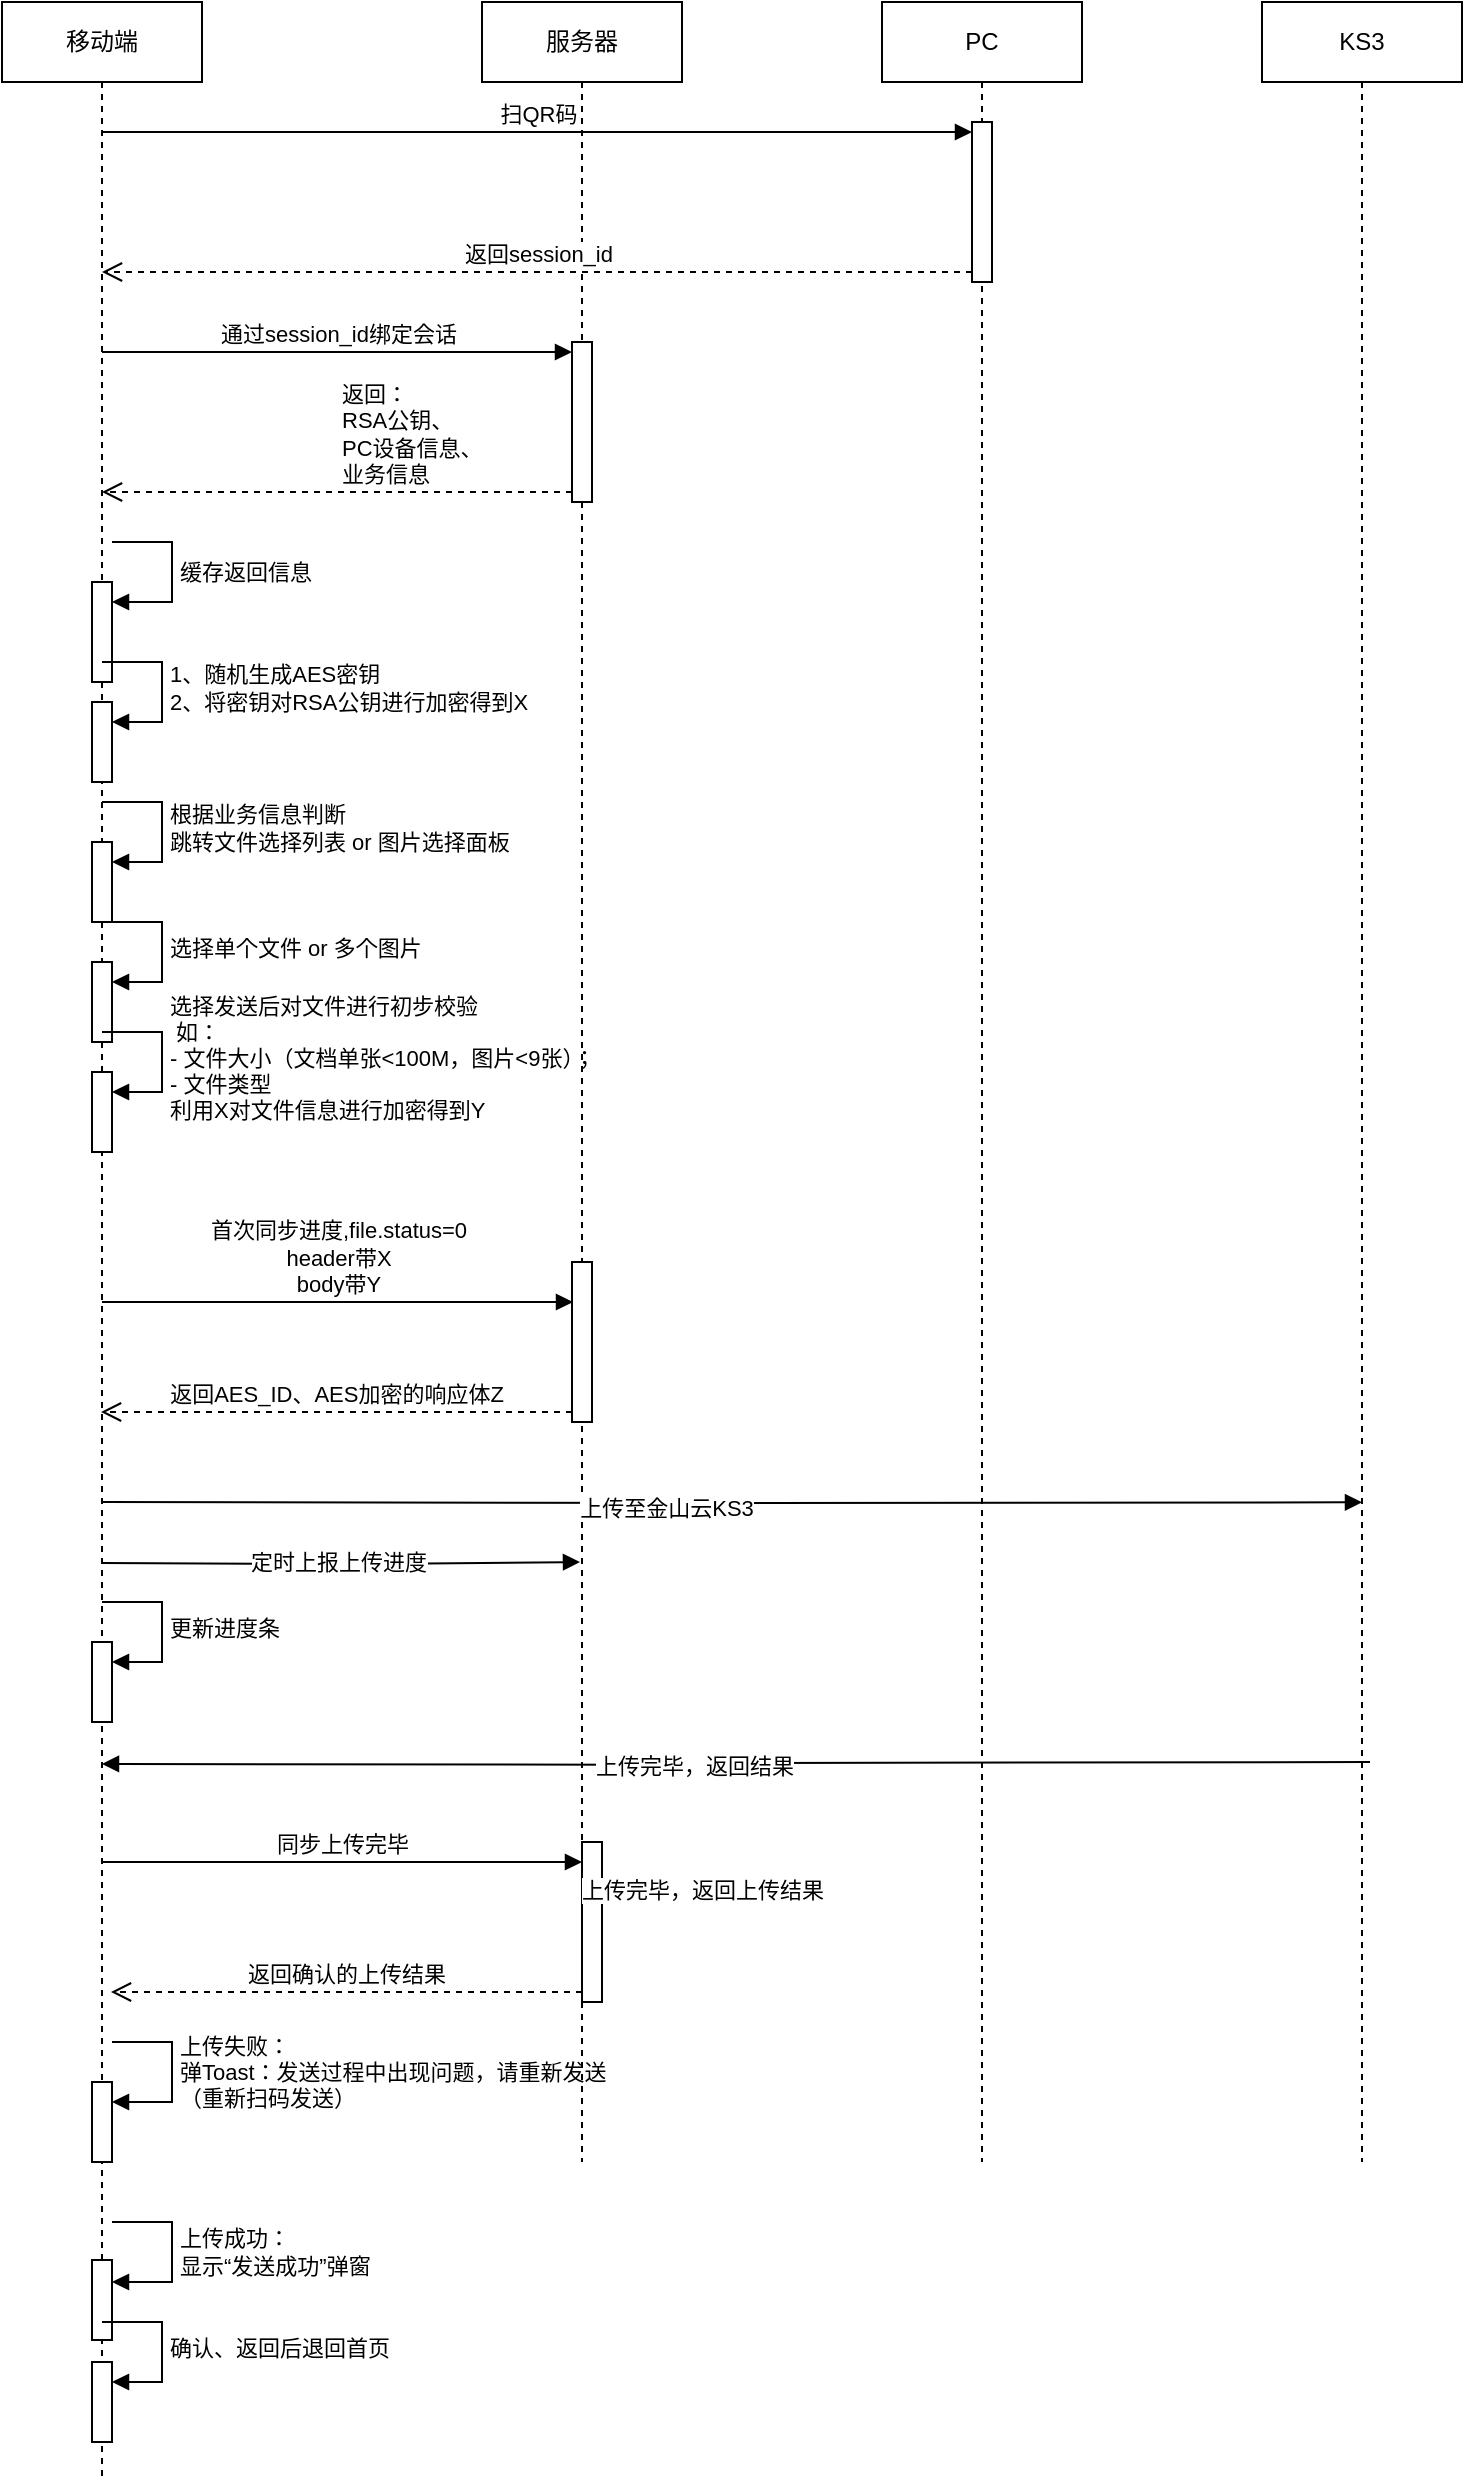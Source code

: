 <mxfile version="26.1.0">
  <diagram name="第 1 页" id="KWkgEdpOjVHMtZQRW1S4">
    <mxGraphModel dx="2261" dy="761" grid="1" gridSize="10" guides="1" tooltips="1" connect="1" arrows="1" fold="1" page="1" pageScale="1" pageWidth="827" pageHeight="1169" math="0" shadow="0">
      <root>
        <mxCell id="0" />
        <mxCell id="1" parent="0" />
        <mxCell id="ek3mOPpYoSzIFYNzSie1-1" value="移动端" style="shape=umlLifeline;perimeter=lifelinePerimeter;whiteSpace=wrap;html=1;container=1;dropTarget=0;collapsible=0;recursiveResize=0;outlineConnect=0;portConstraint=eastwest;newEdgeStyle={&quot;curved&quot;:0,&quot;rounded&quot;:0};" vertex="1" parent="1">
          <mxGeometry x="-50" y="40" width="100" height="1240" as="geometry" />
        </mxCell>
        <mxCell id="ek3mOPpYoSzIFYNzSie1-19" value="" style="html=1;points=[[0,0,0,0,5],[0,1,0,0,-5],[1,0,0,0,5],[1,1,0,0,-5]];perimeter=orthogonalPerimeter;outlineConnect=0;targetShapes=umlLifeline;portConstraint=eastwest;newEdgeStyle={&quot;curved&quot;:0,&quot;rounded&quot;:0};" vertex="1" parent="ek3mOPpYoSzIFYNzSie1-1">
          <mxGeometry x="45" y="290" width="10" height="50" as="geometry" />
        </mxCell>
        <mxCell id="ek3mOPpYoSzIFYNzSie1-20" value="缓存返回信息" style="html=1;align=left;spacingLeft=2;endArrow=block;rounded=0;edgeStyle=orthogonalEdgeStyle;curved=0;rounded=0;" edge="1" target="ek3mOPpYoSzIFYNzSie1-19" parent="ek3mOPpYoSzIFYNzSie1-1">
          <mxGeometry relative="1" as="geometry">
            <mxPoint x="55" y="270" as="sourcePoint" />
            <Array as="points">
              <mxPoint x="85" y="300" />
            </Array>
          </mxGeometry>
        </mxCell>
        <mxCell id="ek3mOPpYoSzIFYNzSie1-21" value="" style="html=1;points=[[0,0,0,0,5],[0,1,0,0,-5],[1,0,0,0,5],[1,1,0,0,-5]];perimeter=orthogonalPerimeter;outlineConnect=0;targetShapes=umlLifeline;portConstraint=eastwest;newEdgeStyle={&quot;curved&quot;:0,&quot;rounded&quot;:0};" vertex="1" parent="ek3mOPpYoSzIFYNzSie1-1">
          <mxGeometry x="45" y="350" width="10" height="40" as="geometry" />
        </mxCell>
        <mxCell id="ek3mOPpYoSzIFYNzSie1-22" value="1、随机生成AES密钥&lt;div&gt;2、将密钥对RSA公钥进行加密得到X&lt;/div&gt;" style="html=1;align=left;spacingLeft=2;endArrow=block;rounded=0;edgeStyle=orthogonalEdgeStyle;curved=0;rounded=0;" edge="1" target="ek3mOPpYoSzIFYNzSie1-21" parent="ek3mOPpYoSzIFYNzSie1-1">
          <mxGeometry relative="1" as="geometry">
            <mxPoint x="50" y="330" as="sourcePoint" />
            <Array as="points">
              <mxPoint x="80" y="360" />
            </Array>
          </mxGeometry>
        </mxCell>
        <mxCell id="ek3mOPpYoSzIFYNzSie1-23" value="" style="html=1;points=[[0,0,0,0,5],[0,1,0,0,-5],[1,0,0,0,5],[1,1,0,0,-5]];perimeter=orthogonalPerimeter;outlineConnect=0;targetShapes=umlLifeline;portConstraint=eastwest;newEdgeStyle={&quot;curved&quot;:0,&quot;rounded&quot;:0};" vertex="1" parent="ek3mOPpYoSzIFYNzSie1-1">
          <mxGeometry x="45" y="420" width="10" height="40" as="geometry" />
        </mxCell>
        <mxCell id="ek3mOPpYoSzIFYNzSie1-24" value="根据业务信息判断&lt;div&gt;跳转文件选择列表 or 图片选择面板&lt;/div&gt;" style="html=1;align=left;spacingLeft=2;endArrow=block;rounded=0;edgeStyle=orthogonalEdgeStyle;curved=0;rounded=0;" edge="1" target="ek3mOPpYoSzIFYNzSie1-23" parent="ek3mOPpYoSzIFYNzSie1-1">
          <mxGeometry relative="1" as="geometry">
            <mxPoint x="50" y="400" as="sourcePoint" />
            <Array as="points">
              <mxPoint x="80" y="430" />
            </Array>
          </mxGeometry>
        </mxCell>
        <mxCell id="ek3mOPpYoSzIFYNzSie1-25" value="" style="html=1;points=[[0,0,0,0,5],[0,1,0,0,-5],[1,0,0,0,5],[1,1,0,0,-5]];perimeter=orthogonalPerimeter;outlineConnect=0;targetShapes=umlLifeline;portConstraint=eastwest;newEdgeStyle={&quot;curved&quot;:0,&quot;rounded&quot;:0};" vertex="1" parent="ek3mOPpYoSzIFYNzSie1-1">
          <mxGeometry x="45" y="480" width="10" height="40" as="geometry" />
        </mxCell>
        <mxCell id="ek3mOPpYoSzIFYNzSie1-26" value="选择单个文件 or 多个图片" style="html=1;align=left;spacingLeft=2;endArrow=block;rounded=0;edgeStyle=orthogonalEdgeStyle;curved=0;rounded=0;" edge="1" target="ek3mOPpYoSzIFYNzSie1-25" parent="ek3mOPpYoSzIFYNzSie1-1">
          <mxGeometry relative="1" as="geometry">
            <mxPoint x="50" y="460" as="sourcePoint" />
            <Array as="points">
              <mxPoint x="80" y="490" />
            </Array>
          </mxGeometry>
        </mxCell>
        <mxCell id="ek3mOPpYoSzIFYNzSie1-27" value="" style="html=1;points=[[0,0,0,0,5],[0,1,0,0,-5],[1,0,0,0,5],[1,1,0,0,-5]];perimeter=orthogonalPerimeter;outlineConnect=0;targetShapes=umlLifeline;portConstraint=eastwest;newEdgeStyle={&quot;curved&quot;:0,&quot;rounded&quot;:0};" vertex="1" parent="ek3mOPpYoSzIFYNzSie1-1">
          <mxGeometry x="45" y="535" width="10" height="40" as="geometry" />
        </mxCell>
        <mxCell id="ek3mOPpYoSzIFYNzSie1-28" value="选择发送后对文件进行初步校验&lt;div&gt;&amp;nbsp;如：&lt;/div&gt;&lt;div&gt;- 文件大小（文档单张&amp;lt;100M，图片&amp;lt;9张）；&lt;/div&gt;&lt;div&gt;- 文件类型&lt;/div&gt;&lt;div&gt;利用X对文件信息进行加密得到Y&lt;/div&gt;" style="html=1;align=left;spacingLeft=2;endArrow=block;rounded=0;edgeStyle=orthogonalEdgeStyle;curved=0;rounded=0;" edge="1" target="ek3mOPpYoSzIFYNzSie1-27" parent="ek3mOPpYoSzIFYNzSie1-1">
          <mxGeometry relative="1" as="geometry">
            <mxPoint x="50" y="515" as="sourcePoint" />
            <Array as="points">
              <mxPoint x="80" y="545" />
            </Array>
          </mxGeometry>
        </mxCell>
        <mxCell id="ek3mOPpYoSzIFYNzSie1-51" value="" style="html=1;points=[[0,0,0,0,5],[0,1,0,0,-5],[1,0,0,0,5],[1,1,0,0,-5]];perimeter=orthogonalPerimeter;outlineConnect=0;targetShapes=umlLifeline;portConstraint=eastwest;newEdgeStyle={&quot;curved&quot;:0,&quot;rounded&quot;:0};" vertex="1" parent="ek3mOPpYoSzIFYNzSie1-1">
          <mxGeometry x="45" y="1040" width="10" height="40" as="geometry" />
        </mxCell>
        <mxCell id="ek3mOPpYoSzIFYNzSie1-52" value="上传失败：&lt;div&gt;弹Toast：发送过程中出现问题，请重新发送&lt;br&gt;&lt;div&gt;（重新扫码发送）&lt;/div&gt;&lt;/div&gt;" style="html=1;align=left;spacingLeft=2;endArrow=block;rounded=0;edgeStyle=orthogonalEdgeStyle;curved=0;rounded=0;" edge="1" target="ek3mOPpYoSzIFYNzSie1-51" parent="ek3mOPpYoSzIFYNzSie1-1">
          <mxGeometry relative="1" as="geometry">
            <mxPoint x="55" y="1020" as="sourcePoint" />
            <Array as="points">
              <mxPoint x="85" y="1050" />
            </Array>
          </mxGeometry>
        </mxCell>
        <mxCell id="ek3mOPpYoSzIFYNzSie1-61" value="" style="html=1;points=[[0,0,0,0,5],[0,1,0,0,-5],[1,0,0,0,5],[1,1,0,0,-5]];perimeter=orthogonalPerimeter;outlineConnect=0;targetShapes=umlLifeline;portConstraint=eastwest;newEdgeStyle={&quot;curved&quot;:0,&quot;rounded&quot;:0};" vertex="1" parent="ek3mOPpYoSzIFYNzSie1-1">
          <mxGeometry x="45" y="1129" width="10" height="40" as="geometry" />
        </mxCell>
        <mxCell id="ek3mOPpYoSzIFYNzSie1-62" value="上传成功：&lt;div&gt;显示“发送成功”弹窗&lt;/div&gt;" style="html=1;align=left;spacingLeft=2;endArrow=block;rounded=0;edgeStyle=orthogonalEdgeStyle;curved=0;rounded=0;" edge="1" target="ek3mOPpYoSzIFYNzSie1-61" parent="ek3mOPpYoSzIFYNzSie1-1">
          <mxGeometry relative="1" as="geometry">
            <mxPoint x="55" y="1110" as="sourcePoint" />
            <Array as="points">
              <mxPoint x="85" y="1140" />
            </Array>
          </mxGeometry>
        </mxCell>
        <mxCell id="ek3mOPpYoSzIFYNzSie1-63" value="" style="html=1;points=[[0,0,0,0,5],[0,1,0,0,-5],[1,0,0,0,5],[1,1,0,0,-5]];perimeter=orthogonalPerimeter;outlineConnect=0;targetShapes=umlLifeline;portConstraint=eastwest;newEdgeStyle={&quot;curved&quot;:0,&quot;rounded&quot;:0};" vertex="1" parent="ek3mOPpYoSzIFYNzSie1-1">
          <mxGeometry x="45" y="820" width="10" height="40" as="geometry" />
        </mxCell>
        <mxCell id="ek3mOPpYoSzIFYNzSie1-64" value="更新进度条" style="html=1;align=left;spacingLeft=2;endArrow=block;rounded=0;edgeStyle=orthogonalEdgeStyle;curved=0;rounded=0;" edge="1" target="ek3mOPpYoSzIFYNzSie1-63" parent="ek3mOPpYoSzIFYNzSie1-1">
          <mxGeometry relative="1" as="geometry">
            <mxPoint x="50" y="800" as="sourcePoint" />
            <Array as="points">
              <mxPoint x="80" y="830" />
            </Array>
          </mxGeometry>
        </mxCell>
        <mxCell id="ek3mOPpYoSzIFYNzSie1-67" value="" style="html=1;points=[[0,0,0,0,5],[0,1,0,0,-5],[1,0,0,0,5],[1,1,0,0,-5]];perimeter=orthogonalPerimeter;outlineConnect=0;targetShapes=umlLifeline;portConstraint=eastwest;newEdgeStyle={&quot;curved&quot;:0,&quot;rounded&quot;:0};" vertex="1" parent="ek3mOPpYoSzIFYNzSie1-1">
          <mxGeometry x="45" y="1180" width="10" height="40" as="geometry" />
        </mxCell>
        <mxCell id="ek3mOPpYoSzIFYNzSie1-68" value="确认、返回后退回首页" style="html=1;align=left;spacingLeft=2;endArrow=block;rounded=0;edgeStyle=orthogonalEdgeStyle;curved=0;rounded=0;" edge="1" target="ek3mOPpYoSzIFYNzSie1-67" parent="ek3mOPpYoSzIFYNzSie1-1">
          <mxGeometry relative="1" as="geometry">
            <mxPoint x="50" y="1160" as="sourcePoint" />
            <Array as="points">
              <mxPoint x="80" y="1190" />
            </Array>
          </mxGeometry>
        </mxCell>
        <mxCell id="ek3mOPpYoSzIFYNzSie1-2" value="服务器" style="shape=umlLifeline;perimeter=lifelinePerimeter;whiteSpace=wrap;html=1;container=1;dropTarget=0;collapsible=0;recursiveResize=0;outlineConnect=0;portConstraint=eastwest;newEdgeStyle={&quot;curved&quot;:0,&quot;rounded&quot;:0};" vertex="1" parent="1">
          <mxGeometry x="190" y="40" width="100" height="1080" as="geometry" />
        </mxCell>
        <mxCell id="ek3mOPpYoSzIFYNzSie1-16" value="" style="html=1;points=[[0,0,0,0,5],[0,1,0,0,-5],[1,0,0,0,5],[1,1,0,0,-5]];perimeter=orthogonalPerimeter;outlineConnect=0;targetShapes=umlLifeline;portConstraint=eastwest;newEdgeStyle={&quot;curved&quot;:0,&quot;rounded&quot;:0};" vertex="1" parent="ek3mOPpYoSzIFYNzSie1-2">
          <mxGeometry x="45" y="170" width="10" height="80" as="geometry" />
        </mxCell>
        <mxCell id="ek3mOPpYoSzIFYNzSie1-34" value="" style="html=1;points=[[0,0,0,0,5],[0,1,0,0,-5],[1,0,0,0,5],[1,1,0,0,-5]];perimeter=orthogonalPerimeter;outlineConnect=0;targetShapes=umlLifeline;portConstraint=eastwest;newEdgeStyle={&quot;curved&quot;:0,&quot;rounded&quot;:0};" vertex="1" parent="ek3mOPpYoSzIFYNzSie1-2">
          <mxGeometry x="45" y="630" width="10" height="80" as="geometry" />
        </mxCell>
        <mxCell id="ek3mOPpYoSzIFYNzSie1-35" value="首次同步进度,file.status=0&lt;div&gt;header带X&lt;/div&gt;&lt;div&gt;body带Y&lt;/div&gt;" style="html=1;verticalAlign=bottom;endArrow=block;curved=0;rounded=0;entryX=0;entryY=0;entryDx=0;entryDy=5;" edge="1" parent="ek3mOPpYoSzIFYNzSie1-2">
          <mxGeometry relative="1" as="geometry">
            <mxPoint x="-190" y="650" as="sourcePoint" />
            <mxPoint x="45.5" y="650" as="targetPoint" />
          </mxGeometry>
        </mxCell>
        <mxCell id="ek3mOPpYoSzIFYNzSie1-36" value="返回AES_ID、AES加密的响应体Z" style="html=1;verticalAlign=bottom;endArrow=open;dashed=1;endSize=8;curved=0;rounded=0;exitX=0;exitY=1;exitDx=0;exitDy=-5;" edge="1" source="ek3mOPpYoSzIFYNzSie1-34" parent="ek3mOPpYoSzIFYNzSie1-2">
          <mxGeometry relative="1" as="geometry">
            <mxPoint x="-190.5" y="705" as="targetPoint" />
          </mxGeometry>
        </mxCell>
        <mxCell id="ek3mOPpYoSzIFYNzSie1-41" value="" style="endArrow=block;endFill=1;html=1;edgeStyle=orthogonalEdgeStyle;align=left;verticalAlign=top;rounded=0;entryX=0.5;entryY=0.807;entryDx=0;entryDy=0;entryPerimeter=0;" edge="1" parent="ek3mOPpYoSzIFYNzSie1-2">
          <mxGeometry x="-1" relative="1" as="geometry">
            <mxPoint x="-190" y="750" as="sourcePoint" />
            <mxPoint x="440" y="750.16" as="targetPoint" />
          </mxGeometry>
        </mxCell>
        <mxCell id="ek3mOPpYoSzIFYNzSie1-44" value="上传至金山云KS3" style="edgeLabel;html=1;align=center;verticalAlign=middle;resizable=0;points=[];" vertex="1" connectable="0" parent="ek3mOPpYoSzIFYNzSie1-41">
          <mxGeometry x="-0.078" y="-2" relative="1" as="geometry">
            <mxPoint x="-9" as="offset" />
          </mxGeometry>
        </mxCell>
        <mxCell id="ek3mOPpYoSzIFYNzSie1-45" value="" style="endArrow=block;endFill=1;html=1;edgeStyle=orthogonalEdgeStyle;align=left;verticalAlign=top;rounded=0;entryX=0.49;entryY=0.863;entryDx=0;entryDy=0;entryPerimeter=0;" edge="1" parent="ek3mOPpYoSzIFYNzSie1-2">
          <mxGeometry x="-1" relative="1" as="geometry">
            <mxPoint x="-190" y="780.56" as="sourcePoint" />
            <mxPoint x="49" y="780" as="targetPoint" />
          </mxGeometry>
        </mxCell>
        <mxCell id="ek3mOPpYoSzIFYNzSie1-47" value="定时上报上传进度" style="edgeLabel;html=1;align=center;verticalAlign=middle;resizable=0;points=[];" vertex="1" connectable="0" parent="ek3mOPpYoSzIFYNzSie1-45">
          <mxGeometry x="-0.016" y="1" relative="1" as="geometry">
            <mxPoint as="offset" />
          </mxGeometry>
        </mxCell>
        <mxCell id="ek3mOPpYoSzIFYNzSie1-58" value="" style="html=1;points=[[0,0,0,0,5],[0,1,0,0,-5],[1,0,0,0,5],[1,1,0,0,-5]];perimeter=orthogonalPerimeter;outlineConnect=0;targetShapes=umlLifeline;portConstraint=eastwest;newEdgeStyle={&quot;curved&quot;:0,&quot;rounded&quot;:0};" vertex="1" parent="ek3mOPpYoSzIFYNzSie1-2">
          <mxGeometry x="50" y="920" width="10" height="80" as="geometry" />
        </mxCell>
        <mxCell id="ek3mOPpYoSzIFYNzSie1-3" value="PC" style="shape=umlLifeline;perimeter=lifelinePerimeter;whiteSpace=wrap;html=1;container=1;dropTarget=0;collapsible=0;recursiveResize=0;outlineConnect=0;portConstraint=eastwest;newEdgeStyle={&quot;curved&quot;:0,&quot;rounded&quot;:0};" vertex="1" parent="1">
          <mxGeometry x="390" y="40" width="100" height="1080" as="geometry" />
        </mxCell>
        <mxCell id="ek3mOPpYoSzIFYNzSie1-10" value="" style="html=1;points=[[0,0,0,0,5],[0,1,0,0,-5],[1,0,0,0,5],[1,1,0,0,-5]];perimeter=orthogonalPerimeter;outlineConnect=0;targetShapes=umlLifeline;portConstraint=eastwest;newEdgeStyle={&quot;curved&quot;:0,&quot;rounded&quot;:0};" vertex="1" parent="ek3mOPpYoSzIFYNzSie1-3">
          <mxGeometry x="45" y="60" width="10" height="80" as="geometry" />
        </mxCell>
        <mxCell id="ek3mOPpYoSzIFYNzSie1-11" value="扫QR码" style="html=1;verticalAlign=bottom;endArrow=block;curved=0;rounded=0;entryX=0;entryY=0;entryDx=0;entryDy=5;" edge="1" target="ek3mOPpYoSzIFYNzSie1-10" parent="1" source="ek3mOPpYoSzIFYNzSie1-1">
          <mxGeometry relative="1" as="geometry">
            <mxPoint x="365" y="145" as="sourcePoint" />
          </mxGeometry>
        </mxCell>
        <mxCell id="ek3mOPpYoSzIFYNzSie1-12" value="返回session_id" style="html=1;verticalAlign=bottom;endArrow=open;dashed=1;endSize=8;curved=0;rounded=0;exitX=0;exitY=1;exitDx=0;exitDy=-5;" edge="1" source="ek3mOPpYoSzIFYNzSie1-10" parent="1" target="ek3mOPpYoSzIFYNzSie1-1">
          <mxGeometry relative="1" as="geometry">
            <mxPoint x="365" y="215" as="targetPoint" />
          </mxGeometry>
        </mxCell>
        <mxCell id="ek3mOPpYoSzIFYNzSie1-17" value="通过session_id绑定会话" style="html=1;verticalAlign=bottom;endArrow=block;curved=0;rounded=0;entryX=0;entryY=0;entryDx=0;entryDy=5;" edge="1" target="ek3mOPpYoSzIFYNzSie1-16" parent="1" source="ek3mOPpYoSzIFYNzSie1-1">
          <mxGeometry relative="1" as="geometry">
            <mxPoint x="165" y="215" as="sourcePoint" />
          </mxGeometry>
        </mxCell>
        <mxCell id="ek3mOPpYoSzIFYNzSie1-18" value="返回：&lt;div&gt;RSA公钥、&lt;/div&gt;&lt;div&gt;PC设备信息、&lt;/div&gt;&lt;div&gt;业务信息&lt;/div&gt;" style="html=1;verticalAlign=bottom;endArrow=open;dashed=1;endSize=8;curved=0;rounded=0;exitX=0;exitY=1;exitDx=0;exitDy=-5;align=left;" edge="1" source="ek3mOPpYoSzIFYNzSie1-16" parent="1" target="ek3mOPpYoSzIFYNzSie1-1">
          <mxGeometry x="0.002" relative="1" as="geometry">
            <mxPoint x="165" y="285" as="targetPoint" />
            <mxPoint as="offset" />
          </mxGeometry>
        </mxCell>
        <mxCell id="ek3mOPpYoSzIFYNzSie1-37" value="KS3" style="shape=umlLifeline;perimeter=lifelinePerimeter;whiteSpace=wrap;html=1;container=1;dropTarget=0;collapsible=0;recursiveResize=0;outlineConnect=0;portConstraint=eastwest;newEdgeStyle={&quot;curved&quot;:0,&quot;rounded&quot;:0};" vertex="1" parent="1">
          <mxGeometry x="580" y="40" width="100" height="1080" as="geometry" />
        </mxCell>
        <mxCell id="ek3mOPpYoSzIFYNzSie1-59" value="同步上传完毕" style="html=1;verticalAlign=bottom;endArrow=block;curved=0;rounded=0;" edge="1" target="ek3mOPpYoSzIFYNzSie1-58" parent="1">
          <mxGeometry relative="1" as="geometry">
            <mxPoint y="970" as="sourcePoint" />
            <mxPoint x="235.5" y="970" as="targetPoint" />
          </mxGeometry>
        </mxCell>
        <mxCell id="ek3mOPpYoSzIFYNzSie1-60" value="返回确认的上传结果" style="html=1;verticalAlign=bottom;endArrow=open;dashed=1;endSize=8;curved=0;rounded=0;exitX=0;exitY=1;exitDx=0;exitDy=-5;" edge="1" source="ek3mOPpYoSzIFYNzSie1-58" parent="1">
          <mxGeometry relative="1" as="geometry">
            <mxPoint x="4.5" y="1035" as="targetPoint" />
          </mxGeometry>
        </mxCell>
        <mxCell id="ek3mOPpYoSzIFYNzSie1-48" value="" style="endArrow=block;endFill=1;html=1;edgeStyle=orthogonalEdgeStyle;align=left;verticalAlign=top;rounded=0;exitX=0.52;exitY=0.908;exitDx=0;exitDy=0;exitPerimeter=0;" edge="1" parent="1">
          <mxGeometry x="-1" relative="1" as="geometry">
            <mxPoint x="634" y="920" as="sourcePoint" />
            <mxPoint y="920.96" as="targetPoint" />
          </mxGeometry>
        </mxCell>
        <mxCell id="ek3mOPpYoSzIFYNzSie1-50" value="上传完毕，返回上传结果" style="edgeLabel;html=1;align=center;verticalAlign=middle;resizable=0;points=[];" vertex="1" connectable="0" parent="ek3mOPpYoSzIFYNzSie1-48">
          <mxGeometry x="0.073" y="2" relative="1" as="geometry">
            <mxPoint x="5" y="60" as="offset" />
          </mxGeometry>
        </mxCell>
        <mxCell id="ek3mOPpYoSzIFYNzSie1-65" value="上传完毕，返回结果" style="edgeLabel;html=1;align=center;verticalAlign=middle;resizable=0;points=[];" vertex="1" connectable="0" parent="ek3mOPpYoSzIFYNzSie1-48">
          <mxGeometry x="0.068" relative="1" as="geometry">
            <mxPoint as="offset" />
          </mxGeometry>
        </mxCell>
      </root>
    </mxGraphModel>
  </diagram>
</mxfile>
